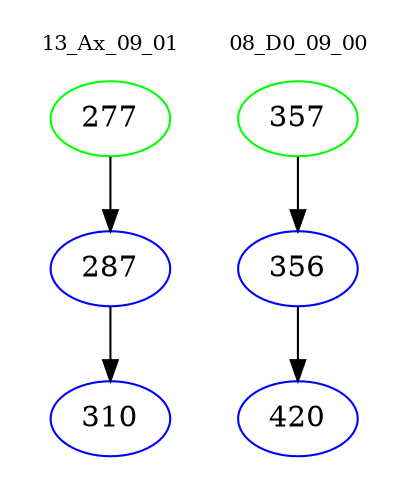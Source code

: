 digraph{
subgraph cluster_0 {
color = white
label = "13_Ax_09_01";
fontsize=10;
T0_277 [label="277", color="green"]
T0_277 -> T0_287 [color="black"]
T0_287 [label="287", color="blue"]
T0_287 -> T0_310 [color="black"]
T0_310 [label="310", color="blue"]
}
subgraph cluster_1 {
color = white
label = "08_D0_09_00";
fontsize=10;
T1_357 [label="357", color="green"]
T1_357 -> T1_356 [color="black"]
T1_356 [label="356", color="blue"]
T1_356 -> T1_420 [color="black"]
T1_420 [label="420", color="blue"]
}
}
